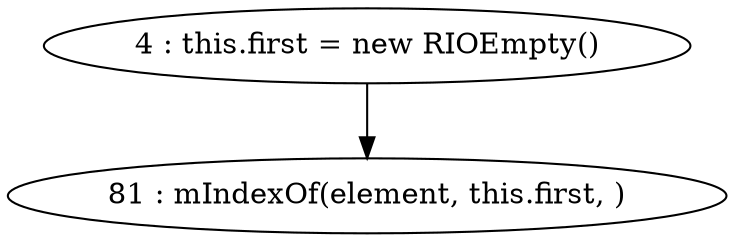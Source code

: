 digraph G {
"4 : this.first = new RIOEmpty()"
"4 : this.first = new RIOEmpty()" -> "81 : mIndexOf(element, this.first, )"
"81 : mIndexOf(element, this.first, )"
}